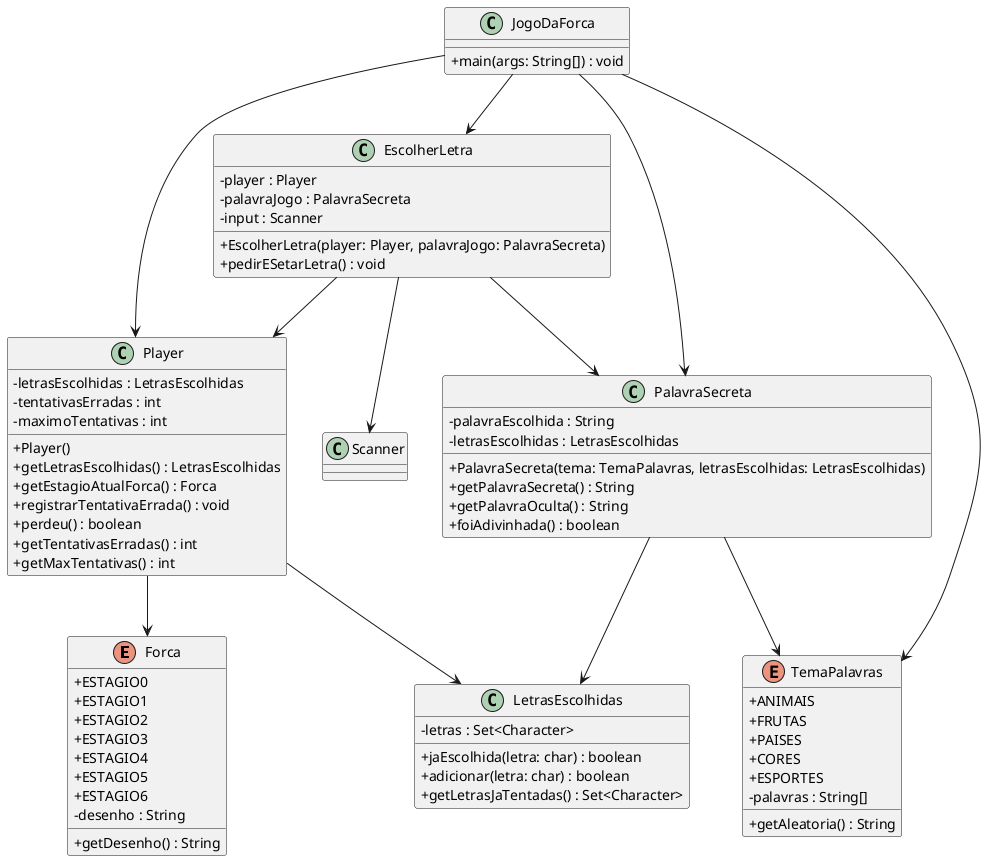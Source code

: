 @startuml

' Definir estilo opcional
skinparam classAttributeIconSize 0

' ENUMs
enum Forca {
  +ESTAGIO0
  +ESTAGIO1
  +ESTAGIO2
  +ESTAGIO3
  +ESTAGIO4
  +ESTAGIO5
  +ESTAGIO6
  -desenho : String
  +getDesenho() : String
}

enum TemaPalavras {
  +ANIMAIS
  +FRUTAS
  +PAISES
  +CORES
  +ESPORTES
  -palavras : String[]
  +getAleatoria() : String
}

' CLASSES
class LetrasEscolhidas {
  -letras : Set<Character>
  +jaEscolhida(letra: char) : boolean
  +adicionar(letra: char) : boolean
  +getLetrasJaTentadas() : Set<Character>
}

class Player {
  -letrasEscolhidas : LetrasEscolhidas
  -tentativasErradas : int
  -maximoTentativas : int
  +Player()
  +getLetrasEscolhidas() : LetrasEscolhidas
  +getEstagioAtualForca() : Forca
  +registrarTentativaErrada() : void
  +perdeu() : boolean
  +getTentativasErradas() : int
  +getMaxTentativas() : int
}

class PalavraSecreta {
  -palavraEscolhida : String
  -letrasEscolhidas : LetrasEscolhidas
  +PalavraSecreta(tema: TemaPalavras, letrasEscolhidas: LetrasEscolhidas)
  +getPalavraSecreta() : String
  +getPalavraOculta() : String
  +foiAdivinhada() : boolean
}

class EscolherLetra {
  -player : Player
  -palavraJogo : PalavraSecreta
  -input : Scanner
  +EscolherLetra(player: Player, palavraJogo: PalavraSecreta)
  +pedirESetarLetra() : void
}

class JogoDaForca {
  +main(args: String[]) : void
}

' RELAÇÕES ENTRE CLASSES
Player --> LetrasEscolhidas
Player --> Forca
PalavraSecreta --> LetrasEscolhidas
PalavraSecreta --> TemaPalavras
EscolherLetra --> Player
EscolherLetra --> PalavraSecreta
EscolherLetra --> Scanner
JogoDaForca --> TemaPalavras
JogoDaForca --> Player
JogoDaForca --> PalavraSecreta
JogoDaForca --> EscolherLetra

@enduml
